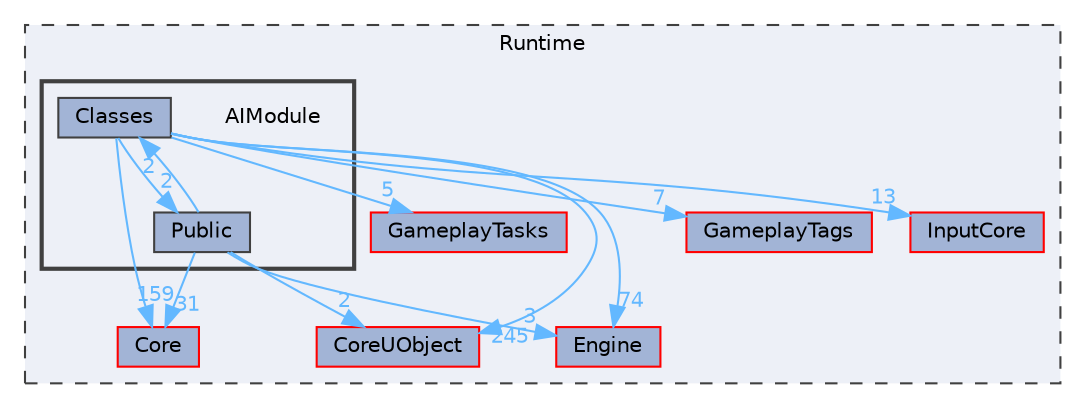 digraph "AIModule"
{
 // INTERACTIVE_SVG=YES
 // LATEX_PDF_SIZE
  bgcolor="transparent";
  edge [fontname=Helvetica,fontsize=10,labelfontname=Helvetica,labelfontsize=10];
  node [fontname=Helvetica,fontsize=10,shape=box,height=0.2,width=0.4];
  compound=true
  subgraph clusterdir_7536b172fbd480bfd146a1b1acd6856b {
    graph [ bgcolor="#edf0f7", pencolor="grey25", label="Runtime", fontname=Helvetica,fontsize=10 style="filled,dashed", URL="dir_7536b172fbd480bfd146a1b1acd6856b.html",tooltip=""]
  dir_0e6cddcc9caa1238c7f3774224afaa45 [label="Core", fillcolor="#a2b4d6", color="red", style="filled", URL="dir_0e6cddcc9caa1238c7f3774224afaa45.html",tooltip=""];
  dir_4c499e5e32e2b4479ad7e552df73eeae [label="CoreUObject", fillcolor="#a2b4d6", color="red", style="filled", URL="dir_4c499e5e32e2b4479ad7e552df73eeae.html",tooltip=""];
  dir_fdf6aa5c3cf3805bb958134448d60562 [label="Engine", fillcolor="#a2b4d6", color="red", style="filled", URL="dir_fdf6aa5c3cf3805bb958134448d60562.html",tooltip=""];
  dir_78c77892ffb922ed2fc41b0fd91bcc80 [label="GameplayTags", fillcolor="#a2b4d6", color="red", style="filled", URL="dir_78c77892ffb922ed2fc41b0fd91bcc80.html",tooltip=""];
  dir_3e8e1daf27a38f5d72a6cbf6f3b5d663 [label="InputCore", fillcolor="#a2b4d6", color="red", style="filled", URL="dir_3e8e1daf27a38f5d72a6cbf6f3b5d663.html",tooltip=""];
  dir_059ac314dbf043af548bed5661d7b2e8 [label="GameplayTasks", fillcolor="#a2b4d6", color="red", style="filled", URL="dir_059ac314dbf043af548bed5661d7b2e8.html",tooltip=""];
  subgraph clusterdir_4299bb5068020ba15cc4102065b66047 {
    graph [ bgcolor="#edf0f7", pencolor="grey25", label="", fontname=Helvetica,fontsize=10 style="filled,bold", URL="dir_4299bb5068020ba15cc4102065b66047.html",tooltip=""]
    dir_4299bb5068020ba15cc4102065b66047 [shape=plaintext, label="AIModule"];
  dir_58ee3d7d5042bd001a8353b8ed6e5782 [label="Classes", fillcolor="#a2b4d6", color="grey25", style="filled", URL="dir_58ee3d7d5042bd001a8353b8ed6e5782.html",tooltip=""];
  dir_4bbce3452db5bc41171c021bffd5247b [label="Public", fillcolor="#a2b4d6", color="grey25", style="filled", URL="dir_4bbce3452db5bc41171c021bffd5247b.html",tooltip=""];
  }
  }
  dir_58ee3d7d5042bd001a8353b8ed6e5782->dir_059ac314dbf043af548bed5661d7b2e8 [headlabel="5", labeldistance=1.5 headhref="dir_000192_000426.html" href="dir_000192_000426.html" color="steelblue1" fontcolor="steelblue1"];
  dir_58ee3d7d5042bd001a8353b8ed6e5782->dir_0e6cddcc9caa1238c7f3774224afaa45 [headlabel="159", labeldistance=1.5 headhref="dir_000192_000266.html" href="dir_000192_000266.html" color="steelblue1" fontcolor="steelblue1"];
  dir_58ee3d7d5042bd001a8353b8ed6e5782->dir_3e8e1daf27a38f5d72a6cbf6f3b5d663 [headlabel="13", labeldistance=1.5 headhref="dir_000192_000493.html" href="dir_000192_000493.html" color="steelblue1" fontcolor="steelblue1"];
  dir_58ee3d7d5042bd001a8353b8ed6e5782->dir_4c499e5e32e2b4479ad7e552df73eeae [headlabel="245", labeldistance=1.5 headhref="dir_000192_000268.html" href="dir_000192_000268.html" color="steelblue1" fontcolor="steelblue1"];
  dir_58ee3d7d5042bd001a8353b8ed6e5782->dir_78c77892ffb922ed2fc41b0fd91bcc80 [headlabel="7", labeldistance=1.5 headhref="dir_000192_000425.html" href="dir_000192_000425.html" color="steelblue1" fontcolor="steelblue1"];
  dir_58ee3d7d5042bd001a8353b8ed6e5782->dir_fdf6aa5c3cf3805bb958134448d60562 [headlabel="74", labeldistance=1.5 headhref="dir_000192_000366.html" href="dir_000192_000366.html" color="steelblue1" fontcolor="steelblue1"];
  dir_58ee3d7d5042bd001a8353b8ed6e5782->dir_4bbce3452db5bc41171c021bffd5247b [headlabel="2", labeldistance=1.5 headhref="dir_000192_000931.html" href="dir_000192_000931.html" color="steelblue1" fontcolor="steelblue1"];
  dir_4bbce3452db5bc41171c021bffd5247b->dir_0e6cddcc9caa1238c7f3774224afaa45 [headlabel="31", labeldistance=1.5 headhref="dir_000931_000266.html" href="dir_000931_000266.html" color="steelblue1" fontcolor="steelblue1"];
  dir_4bbce3452db5bc41171c021bffd5247b->dir_4c499e5e32e2b4479ad7e552df73eeae [headlabel="2", labeldistance=1.5 headhref="dir_000931_000268.html" href="dir_000931_000268.html" color="steelblue1" fontcolor="steelblue1"];
  dir_4bbce3452db5bc41171c021bffd5247b->dir_58ee3d7d5042bd001a8353b8ed6e5782 [headlabel="2", labeldistance=1.5 headhref="dir_000931_000192.html" href="dir_000931_000192.html" color="steelblue1" fontcolor="steelblue1"];
  dir_4bbce3452db5bc41171c021bffd5247b->dir_fdf6aa5c3cf3805bb958134448d60562 [headlabel="3", labeldistance=1.5 headhref="dir_000931_000366.html" href="dir_000931_000366.html" color="steelblue1" fontcolor="steelblue1"];
}
